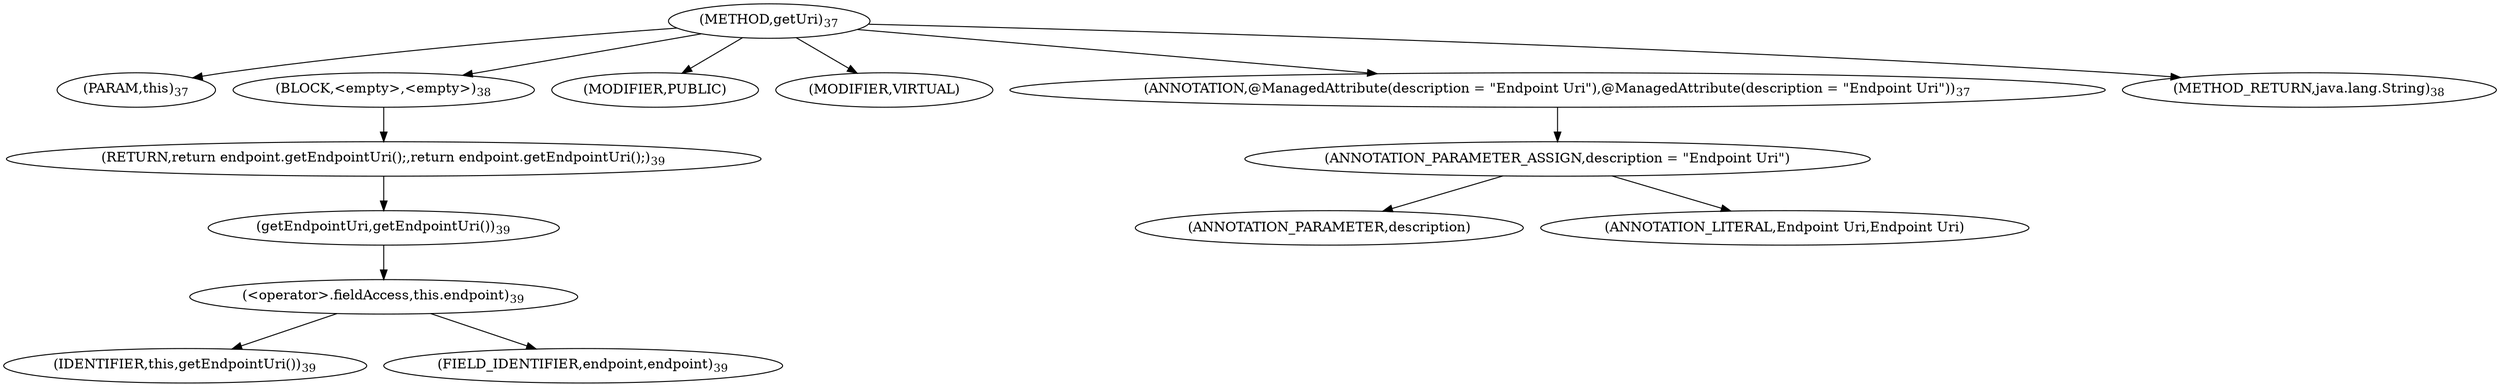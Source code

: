 digraph "getUri" {  
"43" [label = <(METHOD,getUri)<SUB>37</SUB>> ]
"44" [label = <(PARAM,this)<SUB>37</SUB>> ]
"45" [label = <(BLOCK,&lt;empty&gt;,&lt;empty&gt;)<SUB>38</SUB>> ]
"46" [label = <(RETURN,return endpoint.getEndpointUri();,return endpoint.getEndpointUri();)<SUB>39</SUB>> ]
"47" [label = <(getEndpointUri,getEndpointUri())<SUB>39</SUB>> ]
"48" [label = <(&lt;operator&gt;.fieldAccess,this.endpoint)<SUB>39</SUB>> ]
"49" [label = <(IDENTIFIER,this,getEndpointUri())<SUB>39</SUB>> ]
"50" [label = <(FIELD_IDENTIFIER,endpoint,endpoint)<SUB>39</SUB>> ]
"51" [label = <(MODIFIER,PUBLIC)> ]
"52" [label = <(MODIFIER,VIRTUAL)> ]
"53" [label = <(ANNOTATION,@ManagedAttribute(description = &quot;Endpoint Uri&quot;),@ManagedAttribute(description = &quot;Endpoint Uri&quot;))<SUB>37</SUB>> ]
"54" [label = <(ANNOTATION_PARAMETER_ASSIGN,description = &quot;Endpoint Uri&quot;)> ]
"55" [label = <(ANNOTATION_PARAMETER,description)> ]
"56" [label = <(ANNOTATION_LITERAL,Endpoint Uri,Endpoint Uri)> ]
"57" [label = <(METHOD_RETURN,java.lang.String)<SUB>38</SUB>> ]
  "43" -> "44" 
  "43" -> "45" 
  "43" -> "51" 
  "43" -> "52" 
  "43" -> "53" 
  "43" -> "57" 
  "45" -> "46" 
  "46" -> "47" 
  "47" -> "48" 
  "48" -> "49" 
  "48" -> "50" 
  "53" -> "54" 
  "54" -> "55" 
  "54" -> "56" 
}
